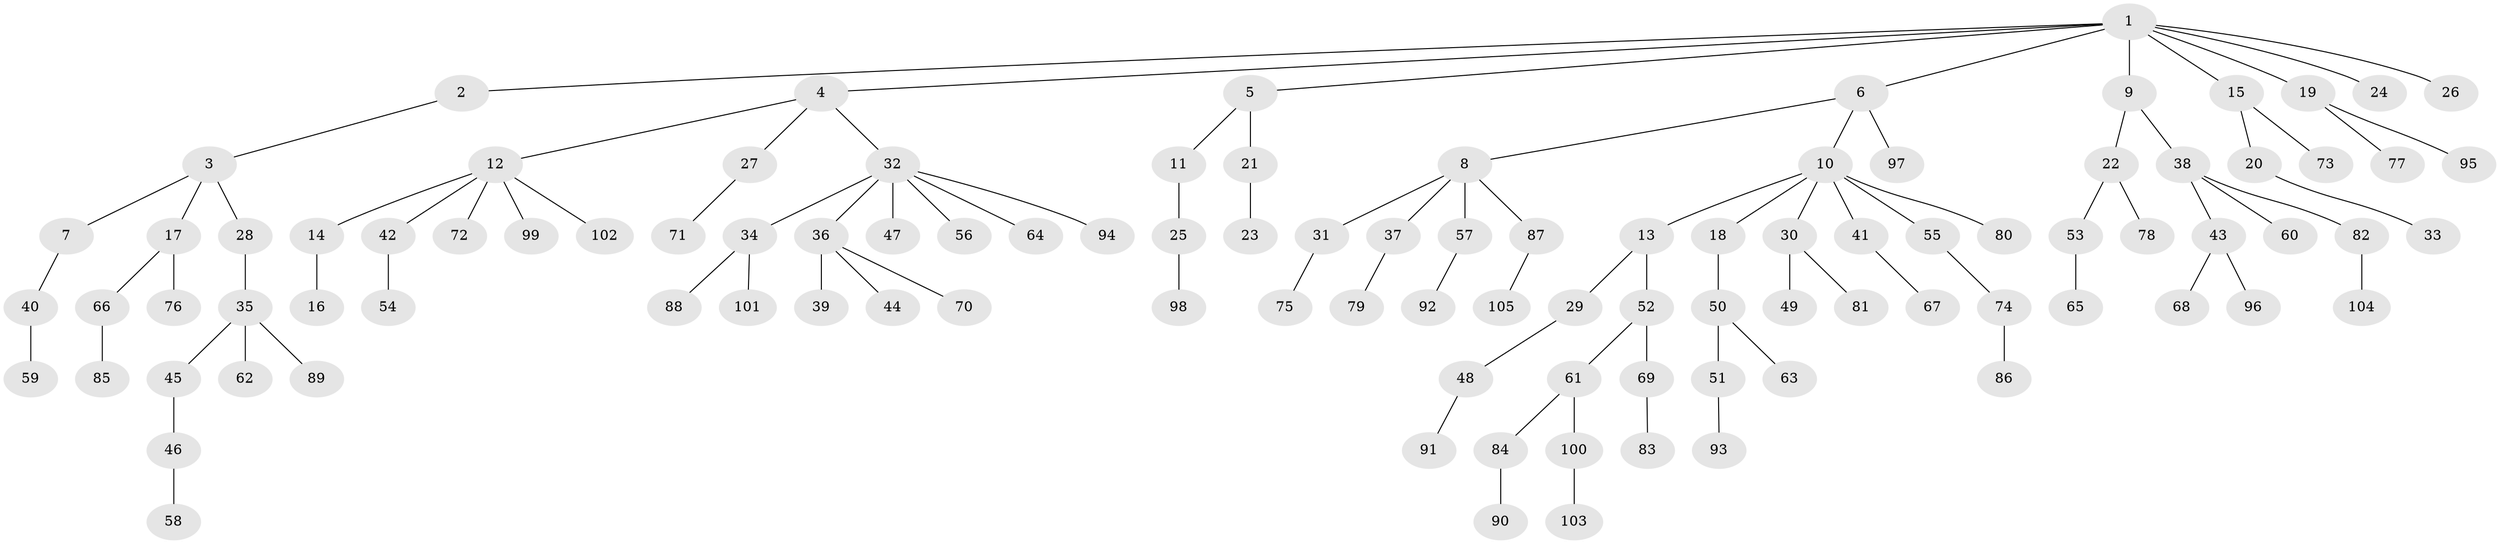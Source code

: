 // coarse degree distribution, {10: 0.013888888888888888, 2: 0.16666666666666666, 4: 0.05555555555555555, 7: 0.027777777777777776, 5: 0.013888888888888888, 3: 0.1111111111111111, 1: 0.5972222222222222, 6: 0.013888888888888888}
// Generated by graph-tools (version 1.1) at 2025/24/03/03/25 07:24:05]
// undirected, 105 vertices, 104 edges
graph export_dot {
graph [start="1"]
  node [color=gray90,style=filled];
  1;
  2;
  3;
  4;
  5;
  6;
  7;
  8;
  9;
  10;
  11;
  12;
  13;
  14;
  15;
  16;
  17;
  18;
  19;
  20;
  21;
  22;
  23;
  24;
  25;
  26;
  27;
  28;
  29;
  30;
  31;
  32;
  33;
  34;
  35;
  36;
  37;
  38;
  39;
  40;
  41;
  42;
  43;
  44;
  45;
  46;
  47;
  48;
  49;
  50;
  51;
  52;
  53;
  54;
  55;
  56;
  57;
  58;
  59;
  60;
  61;
  62;
  63;
  64;
  65;
  66;
  67;
  68;
  69;
  70;
  71;
  72;
  73;
  74;
  75;
  76;
  77;
  78;
  79;
  80;
  81;
  82;
  83;
  84;
  85;
  86;
  87;
  88;
  89;
  90;
  91;
  92;
  93;
  94;
  95;
  96;
  97;
  98;
  99;
  100;
  101;
  102;
  103;
  104;
  105;
  1 -- 2;
  1 -- 4;
  1 -- 5;
  1 -- 6;
  1 -- 9;
  1 -- 15;
  1 -- 19;
  1 -- 24;
  1 -- 26;
  2 -- 3;
  3 -- 7;
  3 -- 17;
  3 -- 28;
  4 -- 12;
  4 -- 27;
  4 -- 32;
  5 -- 11;
  5 -- 21;
  6 -- 8;
  6 -- 10;
  6 -- 97;
  7 -- 40;
  8 -- 31;
  8 -- 37;
  8 -- 57;
  8 -- 87;
  9 -- 22;
  9 -- 38;
  10 -- 13;
  10 -- 18;
  10 -- 30;
  10 -- 41;
  10 -- 55;
  10 -- 80;
  11 -- 25;
  12 -- 14;
  12 -- 42;
  12 -- 72;
  12 -- 99;
  12 -- 102;
  13 -- 29;
  13 -- 52;
  14 -- 16;
  15 -- 20;
  15 -- 73;
  17 -- 66;
  17 -- 76;
  18 -- 50;
  19 -- 77;
  19 -- 95;
  20 -- 33;
  21 -- 23;
  22 -- 53;
  22 -- 78;
  25 -- 98;
  27 -- 71;
  28 -- 35;
  29 -- 48;
  30 -- 49;
  30 -- 81;
  31 -- 75;
  32 -- 34;
  32 -- 36;
  32 -- 47;
  32 -- 56;
  32 -- 64;
  32 -- 94;
  34 -- 88;
  34 -- 101;
  35 -- 45;
  35 -- 62;
  35 -- 89;
  36 -- 39;
  36 -- 44;
  36 -- 70;
  37 -- 79;
  38 -- 43;
  38 -- 60;
  38 -- 82;
  40 -- 59;
  41 -- 67;
  42 -- 54;
  43 -- 68;
  43 -- 96;
  45 -- 46;
  46 -- 58;
  48 -- 91;
  50 -- 51;
  50 -- 63;
  51 -- 93;
  52 -- 61;
  52 -- 69;
  53 -- 65;
  55 -- 74;
  57 -- 92;
  61 -- 84;
  61 -- 100;
  66 -- 85;
  69 -- 83;
  74 -- 86;
  82 -- 104;
  84 -- 90;
  87 -- 105;
  100 -- 103;
}
